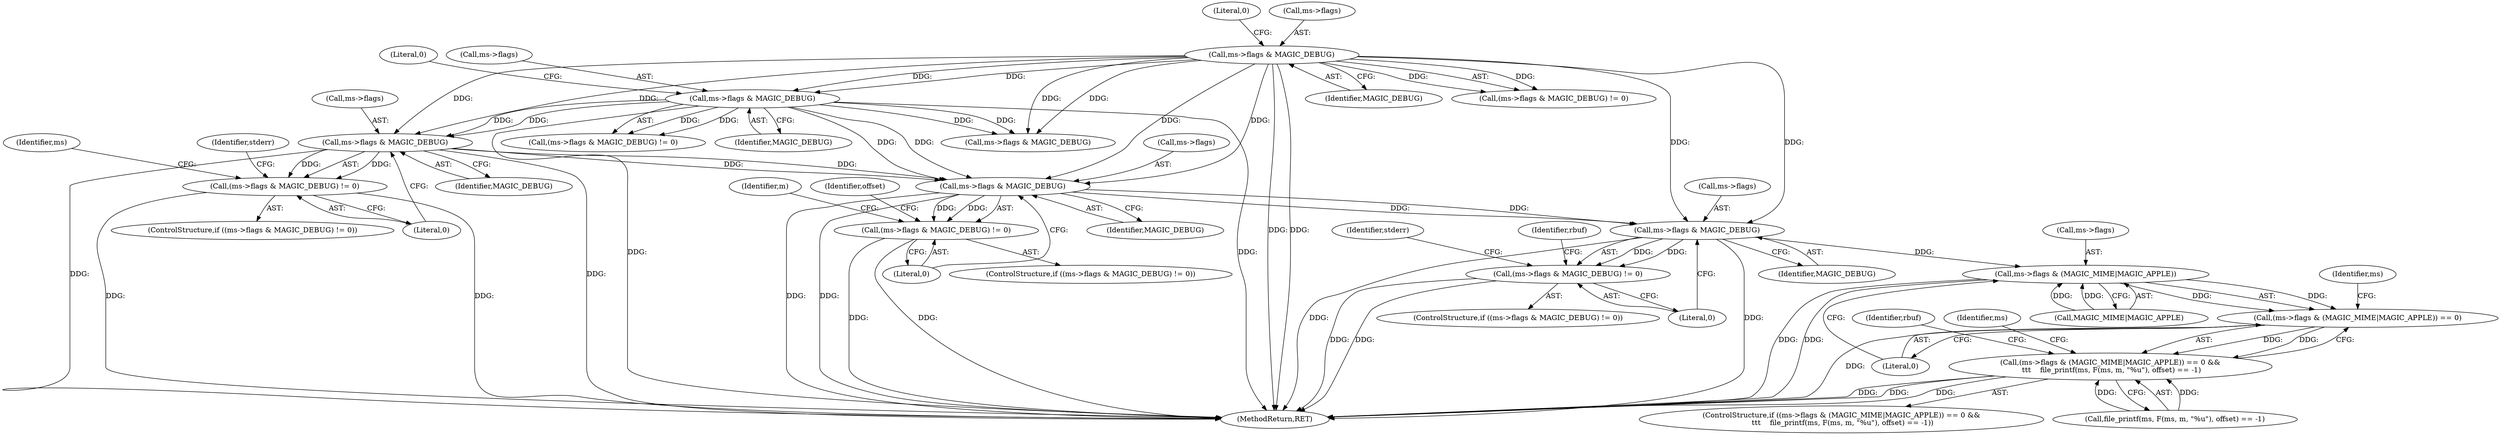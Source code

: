 digraph "0_file_6f737ddfadb596d7d4a993f7ed2141ffd664a81c@pointer" {
"1001392" [label="(Call,ms->flags & MAGIC_DEBUG)"];
"1000180" [label="(Call,ms->flags & MAGIC_DEBUG)"];
"1000405" [label="(Call,ms->flags & MAGIC_DEBUG)"];
"1001391" [label="(Call,(ms->flags & MAGIC_DEBUG) != 0)"];
"1001427" [label="(Call,ms->flags & MAGIC_DEBUG)"];
"1001426" [label="(Call,(ms->flags & MAGIC_DEBUG) != 0)"];
"1001577" [label="(Call,ms->flags & MAGIC_DEBUG)"];
"1001576" [label="(Call,(ms->flags & MAGIC_DEBUG) != 0)"];
"1001615" [label="(Call,ms->flags & (MAGIC_MIME|MAGIC_APPLE))"];
"1001614" [label="(Call,(ms->flags & (MAGIC_MIME|MAGIC_APPLE)) == 0)"];
"1001613" [label="(Call,(ms->flags & (MAGIC_MIME|MAGIC_APPLE)) == 0 &&\n \t\t\t    file_printf(ms, F(ms, m, \"%u\"), offset) == -1)"];
"1001428" [label="(Call,ms->flags)"];
"1000404" [label="(Call,(ms->flags & MAGIC_DEBUG) != 0)"];
"1001447" [label="(Identifier,m)"];
"1001619" [label="(Call,MAGIC_MIME|MAGIC_APPLE)"];
"1001635" [label="(Identifier,rbuf)"];
"1001576" [label="(Call,(ms->flags & MAGIC_DEBUG) != 0)"];
"1001431" [label="(Identifier,MAGIC_DEBUG)"];
"1000180" [label="(Call,ms->flags & MAGIC_DEBUG)"];
"1001622" [label="(Literal,0)"];
"1000409" [label="(Identifier,MAGIC_DEBUG)"];
"1001612" [label="(ControlStructure,if ((ms->flags & (MAGIC_MIME|MAGIC_APPLE)) == 0 &&\n \t\t\t    file_printf(ms, F(ms, m, \"%u\"), offset) == -1))"];
"1001625" [label="(Identifier,ms)"];
"1001642" [label="(Identifier,ms)"];
"1001405" [label="(Identifier,ms)"];
"1001426" [label="(Call,(ms->flags & MAGIC_DEBUG) != 0)"];
"1000405" [label="(Call,ms->flags & MAGIC_DEBUG)"];
"1001393" [label="(Call,ms->flags)"];
"1001577" [label="(Call,ms->flags & MAGIC_DEBUG)"];
"1001575" [label="(ControlStructure,if ((ms->flags & MAGIC_DEBUG) != 0))"];
"1001427" [label="(Call,ms->flags & MAGIC_DEBUG)"];
"1001614" [label="(Call,(ms->flags & (MAGIC_MIME|MAGIC_APPLE)) == 0)"];
"1001623" [label="(Call,file_printf(ms, F(ms, m, \"%u\"), offset) == -1)"];
"1001396" [label="(Identifier,MAGIC_DEBUG)"];
"1001581" [label="(Identifier,MAGIC_DEBUG)"];
"1001616" [label="(Call,ms->flags)"];
"1000406" [label="(Call,ms->flags)"];
"1000185" [label="(Literal,0)"];
"1001379" [label="(Call,ms->flags & MAGIC_DEBUG)"];
"1001435" [label="(Identifier,offset)"];
"1000184" [label="(Identifier,MAGIC_DEBUG)"];
"1001432" [label="(Literal,0)"];
"1001391" [label="(Call,(ms->flags & MAGIC_DEBUG) != 0)"];
"1001390" [label="(ControlStructure,if ((ms->flags & MAGIC_DEBUG) != 0))"];
"1001615" [label="(Call,ms->flags & (MAGIC_MIME|MAGIC_APPLE))"];
"1001584" [label="(Identifier,stderr)"];
"1000410" [label="(Literal,0)"];
"1001425" [label="(ControlStructure,if ((ms->flags & MAGIC_DEBUG) != 0))"];
"1001397" [label="(Literal,0)"];
"1000181" [label="(Call,ms->flags)"];
"1001578" [label="(Call,ms->flags)"];
"1001613" [label="(Call,(ms->flags & (MAGIC_MIME|MAGIC_APPLE)) == 0 &&\n \t\t\t    file_printf(ms, F(ms, m, \"%u\"), offset) == -1)"];
"1001399" [label="(Identifier,stderr)"];
"1001582" [label="(Literal,0)"];
"1001589" [label="(Identifier,rbuf)"];
"1000179" [label="(Call,(ms->flags & MAGIC_DEBUG) != 0)"];
"1001777" [label="(MethodReturn,RET)"];
"1001392" [label="(Call,ms->flags & MAGIC_DEBUG)"];
"1001392" -> "1001391"  [label="AST: "];
"1001392" -> "1001396"  [label="CFG: "];
"1001393" -> "1001392"  [label="AST: "];
"1001396" -> "1001392"  [label="AST: "];
"1001397" -> "1001392"  [label="CFG: "];
"1001392" -> "1001777"  [label="DDG: "];
"1001392" -> "1001777"  [label="DDG: "];
"1001392" -> "1001391"  [label="DDG: "];
"1001392" -> "1001391"  [label="DDG: "];
"1000180" -> "1001392"  [label="DDG: "];
"1000180" -> "1001392"  [label="DDG: "];
"1000405" -> "1001392"  [label="DDG: "];
"1000405" -> "1001392"  [label="DDG: "];
"1001392" -> "1001427"  [label="DDG: "];
"1001392" -> "1001427"  [label="DDG: "];
"1000180" -> "1000179"  [label="AST: "];
"1000180" -> "1000184"  [label="CFG: "];
"1000181" -> "1000180"  [label="AST: "];
"1000184" -> "1000180"  [label="AST: "];
"1000185" -> "1000180"  [label="CFG: "];
"1000180" -> "1001777"  [label="DDG: "];
"1000180" -> "1001777"  [label="DDG: "];
"1000180" -> "1000179"  [label="DDG: "];
"1000180" -> "1000179"  [label="DDG: "];
"1000180" -> "1000405"  [label="DDG: "];
"1000180" -> "1000405"  [label="DDG: "];
"1000180" -> "1001379"  [label="DDG: "];
"1000180" -> "1001379"  [label="DDG: "];
"1000180" -> "1001427"  [label="DDG: "];
"1000180" -> "1001427"  [label="DDG: "];
"1000180" -> "1001577"  [label="DDG: "];
"1000180" -> "1001577"  [label="DDG: "];
"1000405" -> "1000404"  [label="AST: "];
"1000405" -> "1000409"  [label="CFG: "];
"1000406" -> "1000405"  [label="AST: "];
"1000409" -> "1000405"  [label="AST: "];
"1000410" -> "1000405"  [label="CFG: "];
"1000405" -> "1001777"  [label="DDG: "];
"1000405" -> "1001777"  [label="DDG: "];
"1000405" -> "1000404"  [label="DDG: "];
"1000405" -> "1000404"  [label="DDG: "];
"1000405" -> "1001379"  [label="DDG: "];
"1000405" -> "1001379"  [label="DDG: "];
"1000405" -> "1001427"  [label="DDG: "];
"1000405" -> "1001427"  [label="DDG: "];
"1001391" -> "1001390"  [label="AST: "];
"1001391" -> "1001397"  [label="CFG: "];
"1001397" -> "1001391"  [label="AST: "];
"1001399" -> "1001391"  [label="CFG: "];
"1001405" -> "1001391"  [label="CFG: "];
"1001391" -> "1001777"  [label="DDG: "];
"1001391" -> "1001777"  [label="DDG: "];
"1001427" -> "1001426"  [label="AST: "];
"1001427" -> "1001431"  [label="CFG: "];
"1001428" -> "1001427"  [label="AST: "];
"1001431" -> "1001427"  [label="AST: "];
"1001432" -> "1001427"  [label="CFG: "];
"1001427" -> "1001777"  [label="DDG: "];
"1001427" -> "1001777"  [label="DDG: "];
"1001427" -> "1001426"  [label="DDG: "];
"1001427" -> "1001426"  [label="DDG: "];
"1001427" -> "1001577"  [label="DDG: "];
"1001427" -> "1001577"  [label="DDG: "];
"1001426" -> "1001425"  [label="AST: "];
"1001426" -> "1001432"  [label="CFG: "];
"1001432" -> "1001426"  [label="AST: "];
"1001435" -> "1001426"  [label="CFG: "];
"1001447" -> "1001426"  [label="CFG: "];
"1001426" -> "1001777"  [label="DDG: "];
"1001426" -> "1001777"  [label="DDG: "];
"1001577" -> "1001576"  [label="AST: "];
"1001577" -> "1001581"  [label="CFG: "];
"1001578" -> "1001577"  [label="AST: "];
"1001581" -> "1001577"  [label="AST: "];
"1001582" -> "1001577"  [label="CFG: "];
"1001577" -> "1001777"  [label="DDG: "];
"1001577" -> "1001777"  [label="DDG: "];
"1001577" -> "1001576"  [label="DDG: "];
"1001577" -> "1001576"  [label="DDG: "];
"1001577" -> "1001615"  [label="DDG: "];
"1001576" -> "1001575"  [label="AST: "];
"1001576" -> "1001582"  [label="CFG: "];
"1001582" -> "1001576"  [label="AST: "];
"1001584" -> "1001576"  [label="CFG: "];
"1001589" -> "1001576"  [label="CFG: "];
"1001576" -> "1001777"  [label="DDG: "];
"1001576" -> "1001777"  [label="DDG: "];
"1001615" -> "1001614"  [label="AST: "];
"1001615" -> "1001619"  [label="CFG: "];
"1001616" -> "1001615"  [label="AST: "];
"1001619" -> "1001615"  [label="AST: "];
"1001622" -> "1001615"  [label="CFG: "];
"1001615" -> "1001777"  [label="DDG: "];
"1001615" -> "1001777"  [label="DDG: "];
"1001615" -> "1001614"  [label="DDG: "];
"1001615" -> "1001614"  [label="DDG: "];
"1001619" -> "1001615"  [label="DDG: "];
"1001619" -> "1001615"  [label="DDG: "];
"1001614" -> "1001613"  [label="AST: "];
"1001614" -> "1001622"  [label="CFG: "];
"1001622" -> "1001614"  [label="AST: "];
"1001625" -> "1001614"  [label="CFG: "];
"1001613" -> "1001614"  [label="CFG: "];
"1001614" -> "1001777"  [label="DDG: "];
"1001614" -> "1001613"  [label="DDG: "];
"1001614" -> "1001613"  [label="DDG: "];
"1001613" -> "1001612"  [label="AST: "];
"1001613" -> "1001623"  [label="CFG: "];
"1001623" -> "1001613"  [label="AST: "];
"1001635" -> "1001613"  [label="CFG: "];
"1001642" -> "1001613"  [label="CFG: "];
"1001613" -> "1001777"  [label="DDG: "];
"1001613" -> "1001777"  [label="DDG: "];
"1001613" -> "1001777"  [label="DDG: "];
"1001623" -> "1001613"  [label="DDG: "];
"1001623" -> "1001613"  [label="DDG: "];
}
